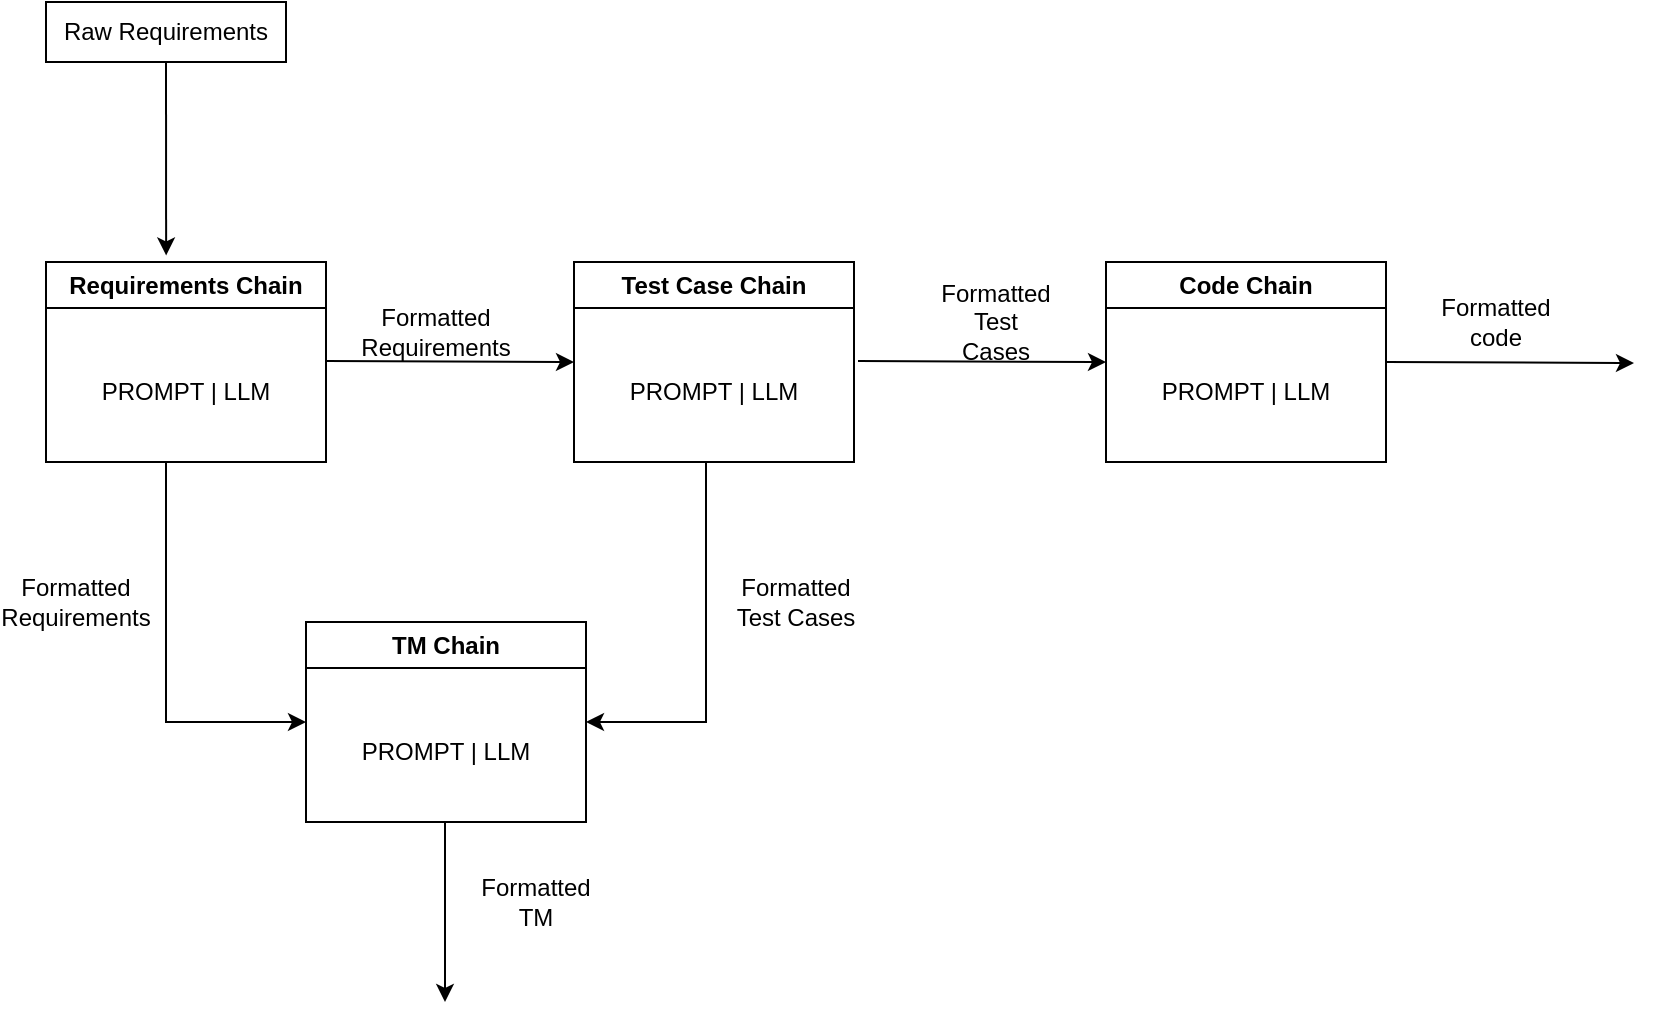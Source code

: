<mxfile version="24.2.5" type="device">
  <diagram name="Page-1" id="U-ESv-vuaIhz5vJnnTxj">
    <mxGraphModel dx="1994" dy="496" grid="1" gridSize="10" guides="1" tooltips="1" connect="1" arrows="1" fold="1" page="1" pageScale="1" pageWidth="827" pageHeight="1169" math="0" shadow="0">
      <root>
        <mxCell id="0" />
        <mxCell id="1" parent="0" />
        <mxCell id="khWXqqfhRQtIV8HhjzXC-5" value="" style="endArrow=classic;html=1;rounded=0;entryX=0;entryY=0.5;entryDx=0;entryDy=0;" parent="1" target="khWXqqfhRQtIV8HhjzXC-12" edge="1">
          <mxGeometry width="50" height="50" relative="1" as="geometry">
            <mxPoint x="150" y="319.5" as="sourcePoint" />
            <mxPoint x="190" y="319.5" as="targetPoint" />
          </mxGeometry>
        </mxCell>
        <mxCell id="khWXqqfhRQtIV8HhjzXC-9" value="Raw Requirements" style="rounded=0;whiteSpace=wrap;html=1;" parent="1" vertex="1">
          <mxGeometry x="10" y="140" width="120" height="30" as="geometry" />
        </mxCell>
        <mxCell id="khWXqqfhRQtIV8HhjzXC-10" value="" style="endArrow=classic;html=1;rounded=0;exitX=0.5;exitY=1;exitDx=0;exitDy=0;entryX=0.429;entryY=-0.033;entryDx=0;entryDy=0;entryPerimeter=0;" parent="1" source="khWXqqfhRQtIV8HhjzXC-9" target="khWXqqfhRQtIV8HhjzXC-11" edge="1">
          <mxGeometry width="50" height="50" relative="1" as="geometry">
            <mxPoint x="360" y="220" as="sourcePoint" />
            <mxPoint x="400" y="80" as="targetPoint" />
          </mxGeometry>
        </mxCell>
        <mxCell id="khWXqqfhRQtIV8HhjzXC-11" value="Requirements Chain" style="swimlane;whiteSpace=wrap;html=1;" parent="1" vertex="1">
          <mxGeometry x="10" y="270" width="140" height="100" as="geometry" />
        </mxCell>
        <mxCell id="khWXqqfhRQtIV8HhjzXC-18" value="PROMPT | LLM" style="text;html=1;align=center;verticalAlign=middle;whiteSpace=wrap;rounded=0;" parent="khWXqqfhRQtIV8HhjzXC-11" vertex="1">
          <mxGeometry x="10" y="50" width="120" height="30" as="geometry" />
        </mxCell>
        <mxCell id="khWXqqfhRQtIV8HhjzXC-12" value="Test Case Chain" style="swimlane;whiteSpace=wrap;html=1;" parent="1" vertex="1">
          <mxGeometry x="274" y="270" width="140" height="100" as="geometry" />
        </mxCell>
        <mxCell id="khWXqqfhRQtIV8HhjzXC-27" value="PROMPT | LLM" style="text;html=1;align=center;verticalAlign=middle;whiteSpace=wrap;rounded=0;" parent="khWXqqfhRQtIV8HhjzXC-12" vertex="1">
          <mxGeometry x="10" y="50" width="120" height="30" as="geometry" />
        </mxCell>
        <mxCell id="khWXqqfhRQtIV8HhjzXC-13" value="TM Chain" style="swimlane;whiteSpace=wrap;html=1;" parent="1" vertex="1">
          <mxGeometry x="140" y="450" width="140" height="100" as="geometry" />
        </mxCell>
        <mxCell id="khWXqqfhRQtIV8HhjzXC-21" value="PROMPT | LLM" style="text;html=1;align=center;verticalAlign=middle;whiteSpace=wrap;rounded=0;" parent="khWXqqfhRQtIV8HhjzXC-13" vertex="1">
          <mxGeometry x="10" y="50" width="120" height="30" as="geometry" />
        </mxCell>
        <mxCell id="khWXqqfhRQtIV8HhjzXC-14" value="Code Chain" style="swimlane;whiteSpace=wrap;html=1;" parent="1" vertex="1">
          <mxGeometry x="540" y="270" width="140" height="100" as="geometry" />
        </mxCell>
        <mxCell id="khWXqqfhRQtIV8HhjzXC-20" value="PROMPT | LLM" style="text;html=1;align=center;verticalAlign=middle;whiteSpace=wrap;rounded=0;" parent="khWXqqfhRQtIV8HhjzXC-14" vertex="1">
          <mxGeometry x="10" y="50" width="120" height="30" as="geometry" />
        </mxCell>
        <mxCell id="khWXqqfhRQtIV8HhjzXC-22" value="" style="endArrow=classic;html=1;rounded=0;entryX=0;entryY=0.5;entryDx=0;entryDy=0;" parent="1" target="khWXqqfhRQtIV8HhjzXC-13" edge="1">
          <mxGeometry width="50" height="50" relative="1" as="geometry">
            <mxPoint x="70" y="370" as="sourcePoint" />
            <mxPoint x="69.5" y="517" as="targetPoint" />
            <Array as="points">
              <mxPoint x="70" y="500" />
            </Array>
          </mxGeometry>
        </mxCell>
        <mxCell id="khWXqqfhRQtIV8HhjzXC-26" value="" style="endArrow=classic;html=1;rounded=0;entryX=0;entryY=0.5;entryDx=0;entryDy=0;" parent="1" edge="1">
          <mxGeometry width="50" height="50" relative="1" as="geometry">
            <mxPoint x="416" y="319.5" as="sourcePoint" />
            <mxPoint x="540" y="320" as="targetPoint" />
          </mxGeometry>
        </mxCell>
        <mxCell id="khWXqqfhRQtIV8HhjzXC-28" value="" style="endArrow=classic;html=1;rounded=0;entryX=1;entryY=0.5;entryDx=0;entryDy=0;" parent="1" target="khWXqqfhRQtIV8HhjzXC-13" edge="1">
          <mxGeometry width="50" height="50" relative="1" as="geometry">
            <mxPoint x="340" y="370" as="sourcePoint" />
            <mxPoint x="400" y="500" as="targetPoint" />
            <Array as="points">
              <mxPoint x="340" y="500" />
            </Array>
          </mxGeometry>
        </mxCell>
        <mxCell id="khWXqqfhRQtIV8HhjzXC-29" value="Formatted Requirements" style="text;html=1;align=center;verticalAlign=middle;whiteSpace=wrap;rounded=0;" parent="1" vertex="1">
          <mxGeometry x="180" y="290" width="50" height="30" as="geometry" />
        </mxCell>
        <mxCell id="khWXqqfhRQtIV8HhjzXC-30" value="Formatted Test Cases" style="text;html=1;align=center;verticalAlign=middle;whiteSpace=wrap;rounded=0;" parent="1" vertex="1">
          <mxGeometry x="460" y="280" width="50" height="40" as="geometry" />
        </mxCell>
        <mxCell id="khWXqqfhRQtIV8HhjzXC-31" value="Formatted Test Cases" style="text;html=1;align=center;verticalAlign=middle;whiteSpace=wrap;rounded=0;" parent="1" vertex="1">
          <mxGeometry x="350" y="420" width="70" height="40" as="geometry" />
        </mxCell>
        <mxCell id="khWXqqfhRQtIV8HhjzXC-32" value="Formatted Requirements" style="text;html=1;align=center;verticalAlign=middle;whiteSpace=wrap;rounded=0;" parent="1" vertex="1">
          <mxGeometry y="425" width="50" height="30" as="geometry" />
        </mxCell>
        <mxCell id="05PJiwew4mMsTq1xMRSI-1" value="" style="endArrow=classic;html=1;rounded=0;" edge="1" parent="1">
          <mxGeometry width="50" height="50" relative="1" as="geometry">
            <mxPoint x="209.5" y="550" as="sourcePoint" />
            <mxPoint x="209.5" y="640" as="targetPoint" />
          </mxGeometry>
        </mxCell>
        <mxCell id="05PJiwew4mMsTq1xMRSI-2" value="Formatted TM" style="text;html=1;align=center;verticalAlign=middle;whiteSpace=wrap;rounded=0;" vertex="1" parent="1">
          <mxGeometry x="220" y="570" width="70" height="40" as="geometry" />
        </mxCell>
        <mxCell id="05PJiwew4mMsTq1xMRSI-3" value="" style="endArrow=classic;html=1;rounded=0;entryX=0;entryY=0.5;entryDx=0;entryDy=0;" edge="1" parent="1">
          <mxGeometry width="50" height="50" relative="1" as="geometry">
            <mxPoint x="680" y="320" as="sourcePoint" />
            <mxPoint x="804" y="320.5" as="targetPoint" />
          </mxGeometry>
        </mxCell>
        <mxCell id="05PJiwew4mMsTq1xMRSI-4" value="Formatted code" style="text;html=1;align=center;verticalAlign=middle;whiteSpace=wrap;rounded=0;" vertex="1" parent="1">
          <mxGeometry x="710" y="280" width="50" height="40" as="geometry" />
        </mxCell>
      </root>
    </mxGraphModel>
  </diagram>
</mxfile>

